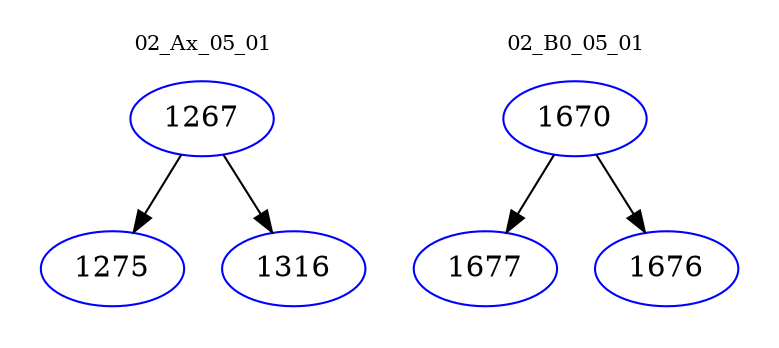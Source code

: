 digraph{
subgraph cluster_0 {
color = white
label = "02_Ax_05_01";
fontsize=10;
T0_1267 [label="1267", color="blue"]
T0_1267 -> T0_1275 [color="black"]
T0_1275 [label="1275", color="blue"]
T0_1267 -> T0_1316 [color="black"]
T0_1316 [label="1316", color="blue"]
}
subgraph cluster_1 {
color = white
label = "02_B0_05_01";
fontsize=10;
T1_1670 [label="1670", color="blue"]
T1_1670 -> T1_1677 [color="black"]
T1_1677 [label="1677", color="blue"]
T1_1670 -> T1_1676 [color="black"]
T1_1676 [label="1676", color="blue"]
}
}
